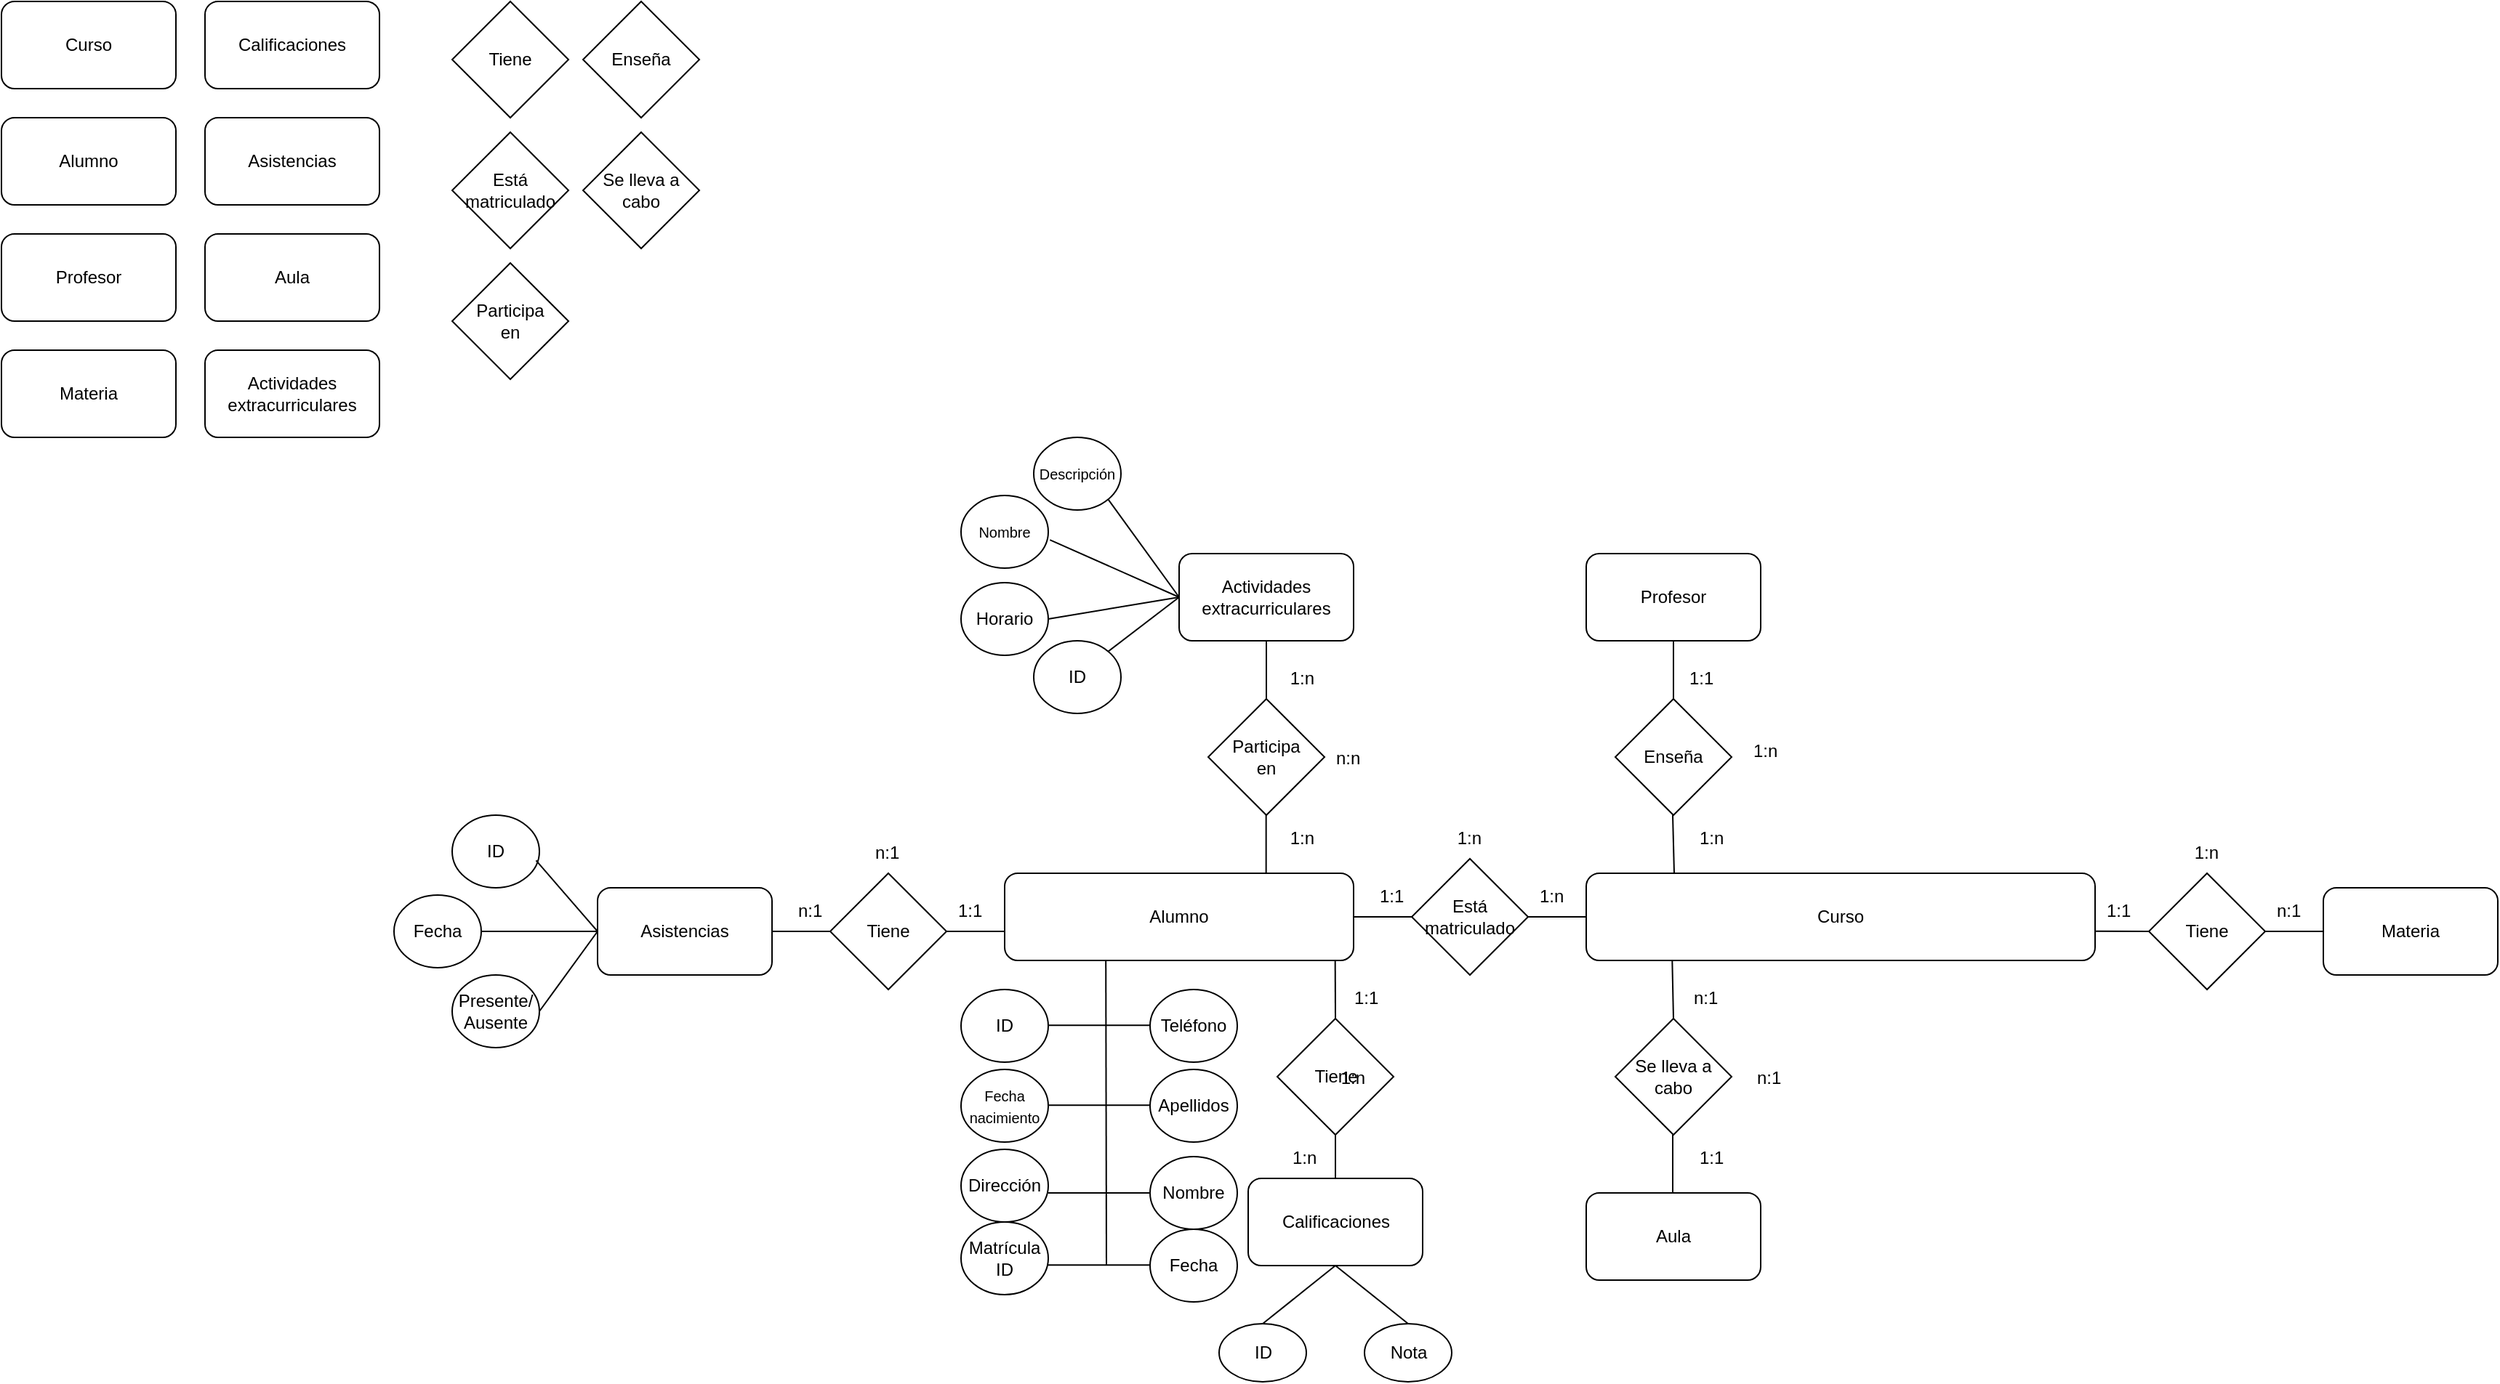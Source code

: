 <mxfile version="22.0.2" type="github">
  <diagram name="Página-1" id="_kHth-g6oyU-RWGS6nZT">
    <mxGraphModel dx="3760" dy="2782" grid="1" gridSize="10" guides="1" tooltips="1" connect="1" arrows="1" fold="1" page="1" pageScale="1" pageWidth="827" pageHeight="1169" math="0" shadow="0">
      <root>
        <mxCell id="0" />
        <mxCell id="1" parent="0" />
        <mxCell id="Kqf8Ho2SJKoaRGqRsECI-1" value="Curso" style="rounded=1;whiteSpace=wrap;html=1;" parent="1" vertex="1">
          <mxGeometry x="-770" y="-1120" width="120" height="60" as="geometry" />
        </mxCell>
        <mxCell id="Kqf8Ho2SJKoaRGqRsECI-2" value="Alumno" style="rounded=1;whiteSpace=wrap;html=1;" parent="1" vertex="1">
          <mxGeometry x="-770" y="-1040" width="120" height="60" as="geometry" />
        </mxCell>
        <mxCell id="Kqf8Ho2SJKoaRGqRsECI-3" value="Profesor" style="rounded=1;whiteSpace=wrap;html=1;" parent="1" vertex="1">
          <mxGeometry x="-770" y="-960" width="120" height="60" as="geometry" />
        </mxCell>
        <mxCell id="Kqf8Ho2SJKoaRGqRsECI-4" value="Materia" style="rounded=1;whiteSpace=wrap;html=1;" parent="1" vertex="1">
          <mxGeometry x="-770" y="-880" width="120" height="60" as="geometry" />
        </mxCell>
        <mxCell id="Kqf8Ho2SJKoaRGqRsECI-5" value="Aula" style="rounded=1;whiteSpace=wrap;html=1;" parent="1" vertex="1">
          <mxGeometry x="-630" y="-960" width="120" height="60" as="geometry" />
        </mxCell>
        <mxCell id="Kqf8Ho2SJKoaRGqRsECI-6" value="Actividades extracurriculares" style="rounded=1;whiteSpace=wrap;html=1;" parent="1" vertex="1">
          <mxGeometry x="-630" y="-880" width="120" height="60" as="geometry" />
        </mxCell>
        <mxCell id="Kqf8Ho2SJKoaRGqRsECI-8" value="Calificaciones" style="rounded=1;whiteSpace=wrap;html=1;" parent="1" vertex="1">
          <mxGeometry x="-630" y="-1120" width="120" height="60" as="geometry" />
        </mxCell>
        <mxCell id="Kqf8Ho2SJKoaRGqRsECI-9" value="Asistencias" style="rounded=1;whiteSpace=wrap;html=1;" parent="1" vertex="1">
          <mxGeometry x="-630" y="-1040" width="120" height="60" as="geometry" />
        </mxCell>
        <mxCell id="Kqf8Ho2SJKoaRGqRsECI-10" value="Tiene" style="rhombus;whiteSpace=wrap;html=1;" parent="1" vertex="1">
          <mxGeometry x="-460" y="-1120" width="80" height="80" as="geometry" />
        </mxCell>
        <mxCell id="Kqf8Ho2SJKoaRGqRsECI-11" value="Está&lt;br&gt;matriculado" style="rhombus;whiteSpace=wrap;html=1;" parent="1" vertex="1">
          <mxGeometry x="-460" y="-1030" width="80" height="80" as="geometry" />
        </mxCell>
        <mxCell id="Kqf8Ho2SJKoaRGqRsECI-12" value="Se lleva a cabo" style="rhombus;whiteSpace=wrap;html=1;" parent="1" vertex="1">
          <mxGeometry x="-370" y="-1030" width="80" height="80" as="geometry" />
        </mxCell>
        <mxCell id="Kqf8Ho2SJKoaRGqRsECI-13" value="Enseña" style="rhombus;whiteSpace=wrap;html=1;" parent="1" vertex="1">
          <mxGeometry x="-370" y="-1120" width="80" height="80" as="geometry" />
        </mxCell>
        <mxCell id="Kqf8Ho2SJKoaRGqRsECI-14" value="Curso" style="rounded=1;whiteSpace=wrap;html=1;" parent="1" vertex="1">
          <mxGeometry x="320" y="-520" width="350" height="60" as="geometry" />
        </mxCell>
        <mxCell id="Kqf8Ho2SJKoaRGqRsECI-15" value="Profesor" style="rounded=1;whiteSpace=wrap;html=1;" parent="1" vertex="1">
          <mxGeometry x="320" y="-740" width="120" height="60" as="geometry" />
        </mxCell>
        <mxCell id="Kqf8Ho2SJKoaRGqRsECI-16" value="Enseña" style="rhombus;whiteSpace=wrap;html=1;" parent="1" vertex="1">
          <mxGeometry x="340" y="-640" width="80" height="80" as="geometry" />
        </mxCell>
        <mxCell id="Kqf8Ho2SJKoaRGqRsECI-17" value="" style="endArrow=none;html=1;rounded=0;" parent="1" source="Kqf8Ho2SJKoaRGqRsECI-16" edge="1">
          <mxGeometry width="50" height="50" relative="1" as="geometry">
            <mxPoint x="330" y="-630" as="sourcePoint" />
            <mxPoint x="380" y="-680" as="targetPoint" />
          </mxGeometry>
        </mxCell>
        <mxCell id="Kqf8Ho2SJKoaRGqRsECI-19" value="Alumno" style="rounded=1;whiteSpace=wrap;html=1;" parent="1" vertex="1">
          <mxGeometry x="-80" y="-520" width="240" height="60" as="geometry" />
        </mxCell>
        <mxCell id="Kqf8Ho2SJKoaRGqRsECI-20" value="Está&lt;br&gt;matriculado" style="rhombus;whiteSpace=wrap;html=1;" parent="1" vertex="1">
          <mxGeometry x="200" y="-530" width="80" height="80" as="geometry" />
        </mxCell>
        <mxCell id="Kqf8Ho2SJKoaRGqRsECI-21" value="" style="endArrow=none;html=1;rounded=0;" parent="1" source="Kqf8Ho2SJKoaRGqRsECI-19" target="Kqf8Ho2SJKoaRGqRsECI-20" edge="1">
          <mxGeometry width="50" height="50" relative="1" as="geometry">
            <mxPoint x="165" y="-490" as="sourcePoint" />
            <mxPoint x="215" y="-540" as="targetPoint" />
          </mxGeometry>
        </mxCell>
        <mxCell id="Kqf8Ho2SJKoaRGqRsECI-22" value="" style="endArrow=none;html=1;rounded=0;" parent="1" edge="1">
          <mxGeometry width="50" height="50" relative="1" as="geometry">
            <mxPoint x="280" y="-490" as="sourcePoint" />
            <mxPoint x="320" y="-490" as="targetPoint" />
          </mxGeometry>
        </mxCell>
        <mxCell id="Kqf8Ho2SJKoaRGqRsECI-23" value="Tiene" style="rhombus;whiteSpace=wrap;html=1;" parent="1" vertex="1">
          <mxGeometry x="707" y="-520" width="80" height="80" as="geometry" />
        </mxCell>
        <mxCell id="Kqf8Ho2SJKoaRGqRsECI-24" value="Materia" style="rounded=1;whiteSpace=wrap;html=1;" parent="1" vertex="1">
          <mxGeometry x="827" y="-510" width="120" height="60" as="geometry" />
        </mxCell>
        <mxCell id="Kqf8Ho2SJKoaRGqRsECI-25" value="" style="endArrow=none;html=1;rounded=0;exitX=0.449;exitY=0.996;exitDx=0;exitDy=0;exitPerimeter=0;" parent="1" target="Kqf8Ho2SJKoaRGqRsECI-23" edge="1" source="Kqf8Ho2SJKoaRGqRsECI-54">
          <mxGeometry width="50" height="50" relative="1" as="geometry">
            <mxPoint x="667" y="-480" as="sourcePoint" />
            <mxPoint x="717" y="-530" as="targetPoint" />
          </mxGeometry>
        </mxCell>
        <mxCell id="Kqf8Ho2SJKoaRGqRsECI-26" value="" style="endArrow=none;html=1;rounded=0;entryX=0;entryY=0.5;entryDx=0;entryDy=0;" parent="1" target="Kqf8Ho2SJKoaRGqRsECI-24" edge="1">
          <mxGeometry width="50" height="50" relative="1" as="geometry">
            <mxPoint x="787" y="-480" as="sourcePoint" />
            <mxPoint x="837" y="-530" as="targetPoint" />
          </mxGeometry>
        </mxCell>
        <mxCell id="Kqf8Ho2SJKoaRGqRsECI-27" value="Se lleva a cabo" style="rhombus;whiteSpace=wrap;html=1;" parent="1" vertex="1">
          <mxGeometry x="340" y="-420" width="80" height="80" as="geometry" />
        </mxCell>
        <mxCell id="Kqf8Ho2SJKoaRGqRsECI-28" value="Aula" style="rounded=1;whiteSpace=wrap;html=1;" parent="1" vertex="1">
          <mxGeometry x="320" y="-300" width="120" height="60" as="geometry" />
        </mxCell>
        <mxCell id="Kqf8Ho2SJKoaRGqRsECI-29" value="" style="endArrow=none;html=1;rounded=0;entryX=0.169;entryY=0.998;entryDx=0;entryDy=0;entryPerimeter=0;" parent="1" target="Kqf8Ho2SJKoaRGqRsECI-14" edge="1">
          <mxGeometry width="50" height="50" relative="1" as="geometry">
            <mxPoint x="380" y="-420" as="sourcePoint" />
            <mxPoint x="430" y="-470" as="targetPoint" />
          </mxGeometry>
        </mxCell>
        <mxCell id="Kqf8Ho2SJKoaRGqRsECI-30" value="" style="endArrow=none;html=1;rounded=0;entryX=0.5;entryY=1;entryDx=0;entryDy=0;" parent="1" edge="1">
          <mxGeometry width="50" height="50" relative="1" as="geometry">
            <mxPoint x="379.5" y="-300" as="sourcePoint" />
            <mxPoint x="379.5" y="-340" as="targetPoint" />
          </mxGeometry>
        </mxCell>
        <mxCell id="Kqf8Ho2SJKoaRGqRsECI-31" value="&amp;nbsp;Participa&amp;nbsp;&lt;br&gt;en" style="rhombus;whiteSpace=wrap;html=1;" parent="1" vertex="1">
          <mxGeometry x="-460" y="-940" width="80" height="80" as="geometry" />
        </mxCell>
        <mxCell id="Kqf8Ho2SJKoaRGqRsECI-32" value="&amp;nbsp;Participa&amp;nbsp;&lt;br&gt;en" style="rhombus;whiteSpace=wrap;html=1;" parent="1" vertex="1">
          <mxGeometry x="60" y="-640" width="80" height="80" as="geometry" />
        </mxCell>
        <mxCell id="Kqf8Ho2SJKoaRGqRsECI-33" value="Tiene" style="rhombus;whiteSpace=wrap;html=1;" parent="1" vertex="1">
          <mxGeometry x="107.5" y="-420" width="80" height="80" as="geometry" />
        </mxCell>
        <mxCell id="Kqf8Ho2SJKoaRGqRsECI-34" value="Tiene" style="rhombus;whiteSpace=wrap;html=1;" parent="1" vertex="1">
          <mxGeometry x="-200" y="-520" width="80" height="80" as="geometry" />
        </mxCell>
        <mxCell id="Kqf8Ho2SJKoaRGqRsECI-35" value="Actividades extracurriculares" style="rounded=1;whiteSpace=wrap;html=1;" parent="1" vertex="1">
          <mxGeometry x="40" y="-740" width="120" height="60" as="geometry" />
        </mxCell>
        <mxCell id="Kqf8Ho2SJKoaRGqRsECI-36" value="Asistencias" style="rounded=1;whiteSpace=wrap;html=1;" parent="1" vertex="1">
          <mxGeometry x="-360" y="-510" width="120" height="60" as="geometry" />
        </mxCell>
        <mxCell id="Kqf8Ho2SJKoaRGqRsECI-37" value="Calificaciones" style="rounded=1;whiteSpace=wrap;html=1;" parent="1" vertex="1">
          <mxGeometry x="87.5" y="-310" width="120" height="60" as="geometry" />
        </mxCell>
        <mxCell id="Kqf8Ho2SJKoaRGqRsECI-39" value="" style="endArrow=none;html=1;rounded=0;exitX=0.5;exitY=0;exitDx=0;exitDy=0;" parent="1" source="Kqf8Ho2SJKoaRGqRsECI-37" edge="1">
          <mxGeometry width="50" height="50" relative="1" as="geometry">
            <mxPoint x="97.5" y="-290" as="sourcePoint" />
            <mxPoint x="147.5" y="-340" as="targetPoint" />
          </mxGeometry>
        </mxCell>
        <mxCell id="Kqf8Ho2SJKoaRGqRsECI-40" value="" style="endArrow=none;html=1;rounded=0;exitX=0.5;exitY=0;exitDx=0;exitDy=0;" parent="1" source="Kqf8Ho2SJKoaRGqRsECI-33" edge="1">
          <mxGeometry width="50" height="50" relative="1" as="geometry">
            <mxPoint x="147.33" y="-430" as="sourcePoint" />
            <mxPoint x="147.33" y="-460" as="targetPoint" />
          </mxGeometry>
        </mxCell>
        <mxCell id="Kqf8Ho2SJKoaRGqRsECI-41" value="" style="endArrow=none;html=1;rounded=0;" parent="1" source="Kqf8Ho2SJKoaRGqRsECI-32" edge="1">
          <mxGeometry width="50" height="50" relative="1" as="geometry">
            <mxPoint x="50" y="-630" as="sourcePoint" />
            <mxPoint x="100" y="-680" as="targetPoint" />
          </mxGeometry>
        </mxCell>
        <mxCell id="Kqf8Ho2SJKoaRGqRsECI-42" value="" style="endArrow=none;html=1;rounded=0;" parent="1" edge="1">
          <mxGeometry width="50" height="50" relative="1" as="geometry">
            <mxPoint x="99.83" y="-520" as="sourcePoint" />
            <mxPoint x="99.83" y="-560" as="targetPoint" />
          </mxGeometry>
        </mxCell>
        <mxCell id="Kqf8Ho2SJKoaRGqRsECI-43" value="" style="endArrow=none;html=1;rounded=0;" parent="1" target="Kqf8Ho2SJKoaRGqRsECI-34" edge="1">
          <mxGeometry width="50" height="50" relative="1" as="geometry">
            <mxPoint x="-240" y="-480" as="sourcePoint" />
            <mxPoint x="-190" y="-530" as="targetPoint" />
          </mxGeometry>
        </mxCell>
        <mxCell id="Kqf8Ho2SJKoaRGqRsECI-44" value="" style="endArrow=none;html=1;rounded=0;" parent="1" edge="1">
          <mxGeometry width="50" height="50" relative="1" as="geometry">
            <mxPoint x="-120" y="-480" as="sourcePoint" />
            <mxPoint x="-80" y="-480" as="targetPoint" />
          </mxGeometry>
        </mxCell>
        <mxCell id="Kqf8Ho2SJKoaRGqRsECI-45" value="" style="shape=table;startSize=0;container=1;collapsible=1;childLayout=tableLayout;fixedRows=1;rowLines=0;fontStyle=0;align=center;resizeLast=1;strokeColor=none;fillColor=none;collapsible=0;whiteSpace=wrap;html=1;" parent="1" vertex="1">
          <mxGeometry x="140" y="-520" width="180" height="30" as="geometry" />
        </mxCell>
        <mxCell id="Kqf8Ho2SJKoaRGqRsECI-46" value="" style="shape=tableRow;horizontal=0;startSize=0;swimlaneHead=0;swimlaneBody=0;fillColor=none;collapsible=0;dropTarget=0;points=[[0,0.5],[1,0.5]];portConstraint=eastwest;top=0;left=0;right=0;bottom=0;" parent="Kqf8Ho2SJKoaRGqRsECI-45" vertex="1">
          <mxGeometry width="180" height="30" as="geometry" />
        </mxCell>
        <mxCell id="Kqf8Ho2SJKoaRGqRsECI-47" value="" style="shape=partialRectangle;connectable=0;fillColor=none;top=0;left=0;bottom=0;right=0;editable=1;overflow=hidden;" parent="Kqf8Ho2SJKoaRGqRsECI-46" vertex="1">
          <mxGeometry width="30" height="30" as="geometry">
            <mxRectangle width="30" height="30" as="alternateBounds" />
          </mxGeometry>
        </mxCell>
        <mxCell id="Kqf8Ho2SJKoaRGqRsECI-48" value="1:1" style="shape=partialRectangle;connectable=0;fillColor=none;top=0;left=0;bottom=0;right=0;align=left;spacingLeft=6;overflow=hidden;" parent="Kqf8Ho2SJKoaRGqRsECI-46" vertex="1">
          <mxGeometry x="30" width="150" height="30" as="geometry">
            <mxRectangle width="150" height="30" as="alternateBounds" />
          </mxGeometry>
        </mxCell>
        <mxCell id="Kqf8Ho2SJKoaRGqRsECI-49" value="" style="shape=tableRow;horizontal=0;startSize=0;swimlaneHead=0;swimlaneBody=0;fillColor=none;collapsible=0;dropTarget=0;points=[[0,0.5],[1,0.5]];portConstraint=eastwest;top=0;left=0;right=0;bottom=0;" parent="1" vertex="1">
          <mxGeometry x="150" y="-510" width="180" height="30" as="geometry" />
        </mxCell>
        <mxCell id="Kqf8Ho2SJKoaRGqRsECI-50" value="" style="shape=partialRectangle;connectable=0;fillColor=none;top=0;left=0;bottom=0;right=0;editable=1;overflow=hidden;" parent="Kqf8Ho2SJKoaRGqRsECI-49" vertex="1">
          <mxGeometry width="30" height="30" as="geometry">
            <mxRectangle width="30" height="30" as="alternateBounds" />
          </mxGeometry>
        </mxCell>
        <mxCell id="Kqf8Ho2SJKoaRGqRsECI-51" value="1:n" style="shape=partialRectangle;connectable=0;fillColor=none;top=0;left=0;bottom=0;right=0;align=left;spacingLeft=6;overflow=hidden;" parent="Kqf8Ho2SJKoaRGqRsECI-49" vertex="1">
          <mxGeometry x="130" y="-10" width="150" height="30" as="geometry">
            <mxRectangle width="150" height="30" as="alternateBounds" />
          </mxGeometry>
        </mxCell>
        <mxCell id="Kqf8Ho2SJKoaRGqRsECI-52" value=" 1:n" style="shape=partialRectangle;connectable=0;fillColor=none;top=0;left=0;bottom=0;right=0;align=left;spacingLeft=6;overflow=hidden;" parent="1" vertex="1">
          <mxGeometry x="220" y="-560" width="150" height="30" as="geometry">
            <mxRectangle width="150" height="30" as="alternateBounds" />
          </mxGeometry>
        </mxCell>
        <mxCell id="Kqf8Ho2SJKoaRGqRsECI-53" value="" style="shape=table;startSize=0;container=1;collapsible=1;childLayout=tableLayout;fixedRows=1;rowLines=0;fontStyle=0;align=center;resizeLast=1;strokeColor=none;fillColor=none;collapsible=0;whiteSpace=wrap;html=1;" parent="1" vertex="1">
          <mxGeometry x="640" y="-510" width="67" height="30" as="geometry" />
        </mxCell>
        <mxCell id="Kqf8Ho2SJKoaRGqRsECI-54" value="" style="shape=tableRow;horizontal=0;startSize=0;swimlaneHead=0;swimlaneBody=0;fillColor=none;collapsible=0;dropTarget=0;points=[[0,0.5],[1,0.5]];portConstraint=eastwest;top=0;left=0;right=0;bottom=0;" parent="Kqf8Ho2SJKoaRGqRsECI-53" vertex="1">
          <mxGeometry width="67" height="30" as="geometry" />
        </mxCell>
        <mxCell id="Kqf8Ho2SJKoaRGqRsECI-55" value="" style="shape=partialRectangle;connectable=0;fillColor=none;top=0;left=0;bottom=0;right=0;editable=1;overflow=hidden;" parent="Kqf8Ho2SJKoaRGqRsECI-54" vertex="1">
          <mxGeometry width="30" height="30" as="geometry">
            <mxRectangle width="30" height="30" as="alternateBounds" />
          </mxGeometry>
        </mxCell>
        <mxCell id="Kqf8Ho2SJKoaRGqRsECI-56" value="1:1" style="shape=partialRectangle;connectable=0;fillColor=none;top=0;left=0;bottom=0;right=0;align=left;spacingLeft=6;overflow=hidden;" parent="Kqf8Ho2SJKoaRGqRsECI-54" vertex="1">
          <mxGeometry x="30" width="37" height="30" as="geometry">
            <mxRectangle width="37" height="30" as="alternateBounds" />
          </mxGeometry>
        </mxCell>
        <mxCell id="Kqf8Ho2SJKoaRGqRsECI-57" value=" 1:n" style="shape=partialRectangle;connectable=0;fillColor=none;top=0;left=0;bottom=0;right=0;align=left;spacingLeft=6;overflow=hidden;" parent="1" vertex="1">
          <mxGeometry x="727" y="-550" width="150" height="30" as="geometry">
            <mxRectangle width="150" height="30" as="alternateBounds" />
          </mxGeometry>
        </mxCell>
        <mxCell id="Kqf8Ho2SJKoaRGqRsECI-58" value="" style="shape=table;startSize=0;container=1;collapsible=1;childLayout=tableLayout;fixedRows=1;rowLines=0;fontStyle=0;align=center;resizeLast=1;strokeColor=none;fillColor=none;collapsible=0;whiteSpace=wrap;html=1;" parent="1" vertex="1">
          <mxGeometry x="757" y="-510" width="57" height="30" as="geometry" />
        </mxCell>
        <mxCell id="Kqf8Ho2SJKoaRGqRsECI-59" value="" style="shape=tableRow;horizontal=0;startSize=0;swimlaneHead=0;swimlaneBody=0;fillColor=none;collapsible=0;dropTarget=0;points=[[0,0.5],[1,0.5]];portConstraint=eastwest;top=0;left=0;right=0;bottom=0;" parent="Kqf8Ho2SJKoaRGqRsECI-58" vertex="1">
          <mxGeometry width="57" height="30" as="geometry" />
        </mxCell>
        <mxCell id="Kqf8Ho2SJKoaRGqRsECI-60" value="" style="shape=partialRectangle;connectable=0;fillColor=none;top=0;left=0;bottom=0;right=0;editable=1;overflow=hidden;" parent="Kqf8Ho2SJKoaRGqRsECI-59" vertex="1">
          <mxGeometry width="30" height="30" as="geometry">
            <mxRectangle width="30" height="30" as="alternateBounds" />
          </mxGeometry>
        </mxCell>
        <mxCell id="Kqf8Ho2SJKoaRGqRsECI-61" value="n:1" style="shape=partialRectangle;connectable=0;fillColor=none;top=0;left=0;bottom=0;right=0;align=left;spacingLeft=6;overflow=hidden;" parent="Kqf8Ho2SJKoaRGqRsECI-59" vertex="1">
          <mxGeometry x="30" width="27" height="30" as="geometry">
            <mxRectangle width="27" height="30" as="alternateBounds" />
          </mxGeometry>
        </mxCell>
        <mxCell id="Kqf8Ho2SJKoaRGqRsECI-69" value="" style="shape=table;startSize=0;container=1;collapsible=1;childLayout=tableLayout;fixedRows=1;rowLines=0;fontStyle=0;align=center;resizeLast=1;strokeColor=none;fillColor=none;collapsible=0;whiteSpace=wrap;html=1;" parent="1" vertex="1">
          <mxGeometry x="356" y="-450" width="57" height="30" as="geometry" />
        </mxCell>
        <mxCell id="Kqf8Ho2SJKoaRGqRsECI-70" value="" style="shape=tableRow;horizontal=0;startSize=0;swimlaneHead=0;swimlaneBody=0;fillColor=none;collapsible=0;dropTarget=0;points=[[0,0.5],[1,0.5]];portConstraint=eastwest;top=0;left=0;right=0;bottom=0;" parent="Kqf8Ho2SJKoaRGqRsECI-69" vertex="1">
          <mxGeometry width="57" height="30" as="geometry" />
        </mxCell>
        <mxCell id="Kqf8Ho2SJKoaRGqRsECI-71" value="" style="shape=partialRectangle;connectable=0;fillColor=none;top=0;left=0;bottom=0;right=0;editable=1;overflow=hidden;" parent="Kqf8Ho2SJKoaRGqRsECI-70" vertex="1">
          <mxGeometry width="30" height="30" as="geometry">
            <mxRectangle width="30" height="30" as="alternateBounds" />
          </mxGeometry>
        </mxCell>
        <mxCell id="Kqf8Ho2SJKoaRGqRsECI-72" value="n:1" style="shape=partialRectangle;connectable=0;fillColor=none;top=0;left=0;bottom=0;right=0;align=left;spacingLeft=6;overflow=hidden;" parent="Kqf8Ho2SJKoaRGqRsECI-70" vertex="1">
          <mxGeometry x="30" width="27" height="30" as="geometry">
            <mxRectangle width="27" height="30" as="alternateBounds" />
          </mxGeometry>
        </mxCell>
        <mxCell id="Kqf8Ho2SJKoaRGqRsECI-73" value="" style="shape=table;startSize=0;container=1;collapsible=1;childLayout=tableLayout;fixedRows=1;rowLines=0;fontStyle=0;align=center;resizeLast=1;strokeColor=none;fillColor=none;collapsible=0;whiteSpace=wrap;html=1;" parent="1" vertex="1">
          <mxGeometry x="360" y="-340" width="67" height="30" as="geometry" />
        </mxCell>
        <mxCell id="Kqf8Ho2SJKoaRGqRsECI-74" value="" style="shape=tableRow;horizontal=0;startSize=0;swimlaneHead=0;swimlaneBody=0;fillColor=none;collapsible=0;dropTarget=0;points=[[0,0.5],[1,0.5]];portConstraint=eastwest;top=0;left=0;right=0;bottom=0;" parent="Kqf8Ho2SJKoaRGqRsECI-73" vertex="1">
          <mxGeometry width="67" height="30" as="geometry" />
        </mxCell>
        <mxCell id="Kqf8Ho2SJKoaRGqRsECI-75" value="" style="shape=partialRectangle;connectable=0;fillColor=none;top=0;left=0;bottom=0;right=0;editable=1;overflow=hidden;" parent="Kqf8Ho2SJKoaRGqRsECI-74" vertex="1">
          <mxGeometry width="30" height="30" as="geometry">
            <mxRectangle width="30" height="30" as="alternateBounds" />
          </mxGeometry>
        </mxCell>
        <mxCell id="Kqf8Ho2SJKoaRGqRsECI-76" value="1:1" style="shape=partialRectangle;connectable=0;fillColor=none;top=0;left=0;bottom=0;right=0;align=left;spacingLeft=6;overflow=hidden;" parent="Kqf8Ho2SJKoaRGqRsECI-74" vertex="1">
          <mxGeometry x="30" width="37" height="30" as="geometry">
            <mxRectangle width="37" height="30" as="alternateBounds" />
          </mxGeometry>
        </mxCell>
        <mxCell id="Kqf8Ho2SJKoaRGqRsECI-77" value="" style="shape=table;startSize=0;container=1;collapsible=1;childLayout=tableLayout;fixedRows=1;rowLines=0;fontStyle=0;align=center;resizeLast=1;strokeColor=none;fillColor=none;collapsible=0;whiteSpace=wrap;html=1;" parent="1" vertex="1">
          <mxGeometry x="399.5" y="-395" width="57" height="30" as="geometry" />
        </mxCell>
        <mxCell id="Kqf8Ho2SJKoaRGqRsECI-78" value="" style="shape=tableRow;horizontal=0;startSize=0;swimlaneHead=0;swimlaneBody=0;fillColor=none;collapsible=0;dropTarget=0;points=[[0,0.5],[1,0.5]];portConstraint=eastwest;top=0;left=0;right=0;bottom=0;" parent="Kqf8Ho2SJKoaRGqRsECI-77" vertex="1">
          <mxGeometry width="57" height="30" as="geometry" />
        </mxCell>
        <mxCell id="Kqf8Ho2SJKoaRGqRsECI-79" value="" style="shape=partialRectangle;connectable=0;fillColor=none;top=0;left=0;bottom=0;right=0;editable=1;overflow=hidden;" parent="Kqf8Ho2SJKoaRGqRsECI-78" vertex="1">
          <mxGeometry width="30" height="30" as="geometry">
            <mxRectangle width="30" height="30" as="alternateBounds" />
          </mxGeometry>
        </mxCell>
        <mxCell id="Kqf8Ho2SJKoaRGqRsECI-80" value="n:1" style="shape=partialRectangle;connectable=0;fillColor=none;top=0;left=0;bottom=0;right=0;align=left;spacingLeft=6;overflow=hidden;" parent="Kqf8Ho2SJKoaRGqRsECI-78" vertex="1">
          <mxGeometry x="30" width="27" height="30" as="geometry">
            <mxRectangle width="27" height="30" as="alternateBounds" />
          </mxGeometry>
        </mxCell>
        <mxCell id="Kqf8Ho2SJKoaRGqRsECI-81" value="" style="shape=table;startSize=0;container=1;collapsible=1;childLayout=tableLayout;fixedRows=1;rowLines=0;fontStyle=0;align=center;resizeLast=1;strokeColor=none;fillColor=none;collapsible=0;whiteSpace=wrap;html=1;" parent="1" vertex="1">
          <mxGeometry x="353" y="-670" width="67" height="30" as="geometry" />
        </mxCell>
        <mxCell id="Kqf8Ho2SJKoaRGqRsECI-82" value="" style="shape=tableRow;horizontal=0;startSize=0;swimlaneHead=0;swimlaneBody=0;fillColor=none;collapsible=0;dropTarget=0;points=[[0,0.5],[1,0.5]];portConstraint=eastwest;top=0;left=0;right=0;bottom=0;" parent="Kqf8Ho2SJKoaRGqRsECI-81" vertex="1">
          <mxGeometry width="67" height="30" as="geometry" />
        </mxCell>
        <mxCell id="Kqf8Ho2SJKoaRGqRsECI-83" value="" style="shape=partialRectangle;connectable=0;fillColor=none;top=0;left=0;bottom=0;right=0;editable=1;overflow=hidden;" parent="Kqf8Ho2SJKoaRGqRsECI-82" vertex="1">
          <mxGeometry width="30" height="30" as="geometry">
            <mxRectangle width="30" height="30" as="alternateBounds" />
          </mxGeometry>
        </mxCell>
        <mxCell id="Kqf8Ho2SJKoaRGqRsECI-84" value="1:1" style="shape=partialRectangle;connectable=0;fillColor=none;top=0;left=0;bottom=0;right=0;align=left;spacingLeft=6;overflow=hidden;" parent="Kqf8Ho2SJKoaRGqRsECI-82" vertex="1">
          <mxGeometry x="30" width="37" height="30" as="geometry">
            <mxRectangle width="37" height="30" as="alternateBounds" />
          </mxGeometry>
        </mxCell>
        <mxCell id="Kqf8Ho2SJKoaRGqRsECI-85" value="1:n" style="shape=partialRectangle;connectable=0;fillColor=none;top=0;left=0;bottom=0;right=0;align=left;spacingLeft=6;overflow=hidden;" parent="1" vertex="1">
          <mxGeometry x="390" y="-560" width="150" height="30" as="geometry">
            <mxRectangle width="150" height="30" as="alternateBounds" />
          </mxGeometry>
        </mxCell>
        <mxCell id="Kqf8Ho2SJKoaRGqRsECI-86" value="1:n" style="shape=partialRectangle;connectable=0;fillColor=none;top=0;left=0;bottom=0;right=0;align=left;spacingLeft=6;overflow=hidden;" parent="1" vertex="1">
          <mxGeometry x="427" y="-620" width="150" height="30" as="geometry">
            <mxRectangle width="150" height="30" as="alternateBounds" />
          </mxGeometry>
        </mxCell>
        <mxCell id="Kqf8Ho2SJKoaRGqRsECI-87" value="1:n" style="shape=partialRectangle;connectable=0;fillColor=none;top=0;left=0;bottom=0;right=0;align=left;spacingLeft=6;overflow=hidden;" parent="1" vertex="1">
          <mxGeometry x="110" y="-340" width="150" height="30" as="geometry">
            <mxRectangle width="150" height="30" as="alternateBounds" />
          </mxGeometry>
        </mxCell>
        <mxCell id="Kqf8Ho2SJKoaRGqRsECI-88" value="" style="shape=table;startSize=0;container=1;collapsible=1;childLayout=tableLayout;fixedRows=1;rowLines=0;fontStyle=0;align=center;resizeLast=1;strokeColor=none;fillColor=none;collapsible=0;whiteSpace=wrap;html=1;" parent="1" vertex="1">
          <mxGeometry x="122.5" y="-450" width="180" height="30" as="geometry" />
        </mxCell>
        <mxCell id="Kqf8Ho2SJKoaRGqRsECI-89" value="" style="shape=tableRow;horizontal=0;startSize=0;swimlaneHead=0;swimlaneBody=0;fillColor=none;collapsible=0;dropTarget=0;points=[[0,0.5],[1,0.5]];portConstraint=eastwest;top=0;left=0;right=0;bottom=0;" parent="Kqf8Ho2SJKoaRGqRsECI-88" vertex="1">
          <mxGeometry width="180" height="30" as="geometry" />
        </mxCell>
        <mxCell id="Kqf8Ho2SJKoaRGqRsECI-90" value="" style="shape=partialRectangle;connectable=0;fillColor=none;top=0;left=0;bottom=0;right=0;editable=1;overflow=hidden;" parent="Kqf8Ho2SJKoaRGqRsECI-89" vertex="1">
          <mxGeometry width="30" height="30" as="geometry">
            <mxRectangle width="30" height="30" as="alternateBounds" />
          </mxGeometry>
        </mxCell>
        <mxCell id="Kqf8Ho2SJKoaRGqRsECI-91" value="1:1" style="shape=partialRectangle;connectable=0;fillColor=none;top=0;left=0;bottom=0;right=0;align=left;spacingLeft=6;overflow=hidden;" parent="Kqf8Ho2SJKoaRGqRsECI-89" vertex="1">
          <mxGeometry x="30" width="150" height="30" as="geometry">
            <mxRectangle width="150" height="30" as="alternateBounds" />
          </mxGeometry>
        </mxCell>
        <mxCell id="Kqf8Ho2SJKoaRGqRsECI-92" value=" 1:n" style="shape=partialRectangle;connectable=0;fillColor=none;top=0;left=0;bottom=0;right=0;align=left;spacingLeft=6;overflow=hidden;" parent="1" vertex="1">
          <mxGeometry x="140" y="-395" width="150" height="30" as="geometry">
            <mxRectangle width="150" height="30" as="alternateBounds" />
          </mxGeometry>
        </mxCell>
        <mxCell id="Kqf8Ho2SJKoaRGqRsECI-93" value="ID" style="ellipse;whiteSpace=wrap;html=1;" parent="1" vertex="1">
          <mxGeometry x="67.5" y="-210" width="60" height="40" as="geometry" />
        </mxCell>
        <mxCell id="Kqf8Ho2SJKoaRGqRsECI-94" value="Nota" style="ellipse;whiteSpace=wrap;html=1;" parent="1" vertex="1">
          <mxGeometry x="167.5" y="-210" width="60" height="40" as="geometry" />
        </mxCell>
        <mxCell id="Kqf8Ho2SJKoaRGqRsECI-95" value="" style="endArrow=none;html=1;rounded=0;entryX=0.5;entryY=1;entryDx=0;entryDy=0;" parent="1" target="Kqf8Ho2SJKoaRGqRsECI-37" edge="1">
          <mxGeometry width="50" height="50" relative="1" as="geometry">
            <mxPoint x="97.5" y="-210" as="sourcePoint" />
            <mxPoint x="147.5" y="-260" as="targetPoint" />
          </mxGeometry>
        </mxCell>
        <mxCell id="Kqf8Ho2SJKoaRGqRsECI-96" value="" style="endArrow=none;html=1;rounded=0;entryX=0.5;entryY=1;entryDx=0;entryDy=0;" parent="1" target="Kqf8Ho2SJKoaRGqRsECI-37" edge="1">
          <mxGeometry width="50" height="50" relative="1" as="geometry">
            <mxPoint x="197.5" y="-210" as="sourcePoint" />
            <mxPoint x="247.5" y="-260" as="targetPoint" />
          </mxGeometry>
        </mxCell>
        <mxCell id="Kqf8Ho2SJKoaRGqRsECI-97" value="ID" style="ellipse;whiteSpace=wrap;html=1;" parent="1" vertex="1">
          <mxGeometry x="-460" y="-560" width="60" height="50" as="geometry" />
        </mxCell>
        <mxCell id="Kqf8Ho2SJKoaRGqRsECI-98" value="Fecha" style="ellipse;whiteSpace=wrap;html=1;" parent="1" vertex="1">
          <mxGeometry x="-500" y="-505" width="60" height="50" as="geometry" />
        </mxCell>
        <mxCell id="Kqf8Ho2SJKoaRGqRsECI-99" value="Presente/&lt;br&gt;Ausente" style="ellipse;whiteSpace=wrap;html=1;" parent="1" vertex="1">
          <mxGeometry x="-460" y="-450" width="60" height="50" as="geometry" />
        </mxCell>
        <mxCell id="Kqf8Ho2SJKoaRGqRsECI-100" value="" style="endArrow=none;html=1;rounded=0;exitX=1;exitY=0.5;exitDx=0;exitDy=0;" parent="1" source="Kqf8Ho2SJKoaRGqRsECI-99" edge="1">
          <mxGeometry width="50" height="50" relative="1" as="geometry">
            <mxPoint x="-410" y="-430" as="sourcePoint" />
            <mxPoint x="-360" y="-480" as="targetPoint" />
          </mxGeometry>
        </mxCell>
        <mxCell id="Kqf8Ho2SJKoaRGqRsECI-101" value="" style="endArrow=none;html=1;rounded=0;exitX=1;exitY=0.5;exitDx=0;exitDy=0;" parent="1" source="Kqf8Ho2SJKoaRGqRsECI-98" edge="1">
          <mxGeometry width="50" height="50" relative="1" as="geometry">
            <mxPoint x="-410" y="-430" as="sourcePoint" />
            <mxPoint x="-360" y="-480" as="targetPoint" />
          </mxGeometry>
        </mxCell>
        <mxCell id="Kqf8Ho2SJKoaRGqRsECI-102" value="" style="endArrow=none;html=1;rounded=0;exitX=0.962;exitY=0.623;exitDx=0;exitDy=0;exitPerimeter=0;" parent="1" source="Kqf8Ho2SJKoaRGqRsECI-97" edge="1">
          <mxGeometry width="50" height="50" relative="1" as="geometry">
            <mxPoint x="-410" y="-430" as="sourcePoint" />
            <mxPoint x="-360" y="-480" as="targetPoint" />
          </mxGeometry>
        </mxCell>
        <mxCell id="Kqf8Ho2SJKoaRGqRsECI-103" value="" style="shape=table;startSize=0;container=1;collapsible=1;childLayout=tableLayout;fixedRows=1;rowLines=0;fontStyle=0;align=center;resizeLast=1;strokeColor=none;fillColor=none;collapsible=0;whiteSpace=wrap;html=1;" parent="1" vertex="1">
          <mxGeometry x="-150" y="-510" width="180" height="30" as="geometry" />
        </mxCell>
        <mxCell id="Kqf8Ho2SJKoaRGqRsECI-104" value="" style="shape=tableRow;horizontal=0;startSize=0;swimlaneHead=0;swimlaneBody=0;fillColor=none;collapsible=0;dropTarget=0;points=[[0,0.5],[1,0.5]];portConstraint=eastwest;top=0;left=0;right=0;bottom=0;" parent="Kqf8Ho2SJKoaRGqRsECI-103" vertex="1">
          <mxGeometry width="180" height="30" as="geometry" />
        </mxCell>
        <mxCell id="Kqf8Ho2SJKoaRGqRsECI-105" value="" style="shape=partialRectangle;connectable=0;fillColor=none;top=0;left=0;bottom=0;right=0;editable=1;overflow=hidden;" parent="Kqf8Ho2SJKoaRGqRsECI-104" vertex="1">
          <mxGeometry width="30" height="30" as="geometry">
            <mxRectangle width="30" height="30" as="alternateBounds" />
          </mxGeometry>
        </mxCell>
        <mxCell id="Kqf8Ho2SJKoaRGqRsECI-106" value="1:1" style="shape=partialRectangle;connectable=0;fillColor=none;top=0;left=0;bottom=0;right=0;align=left;spacingLeft=6;overflow=hidden;" parent="Kqf8Ho2SJKoaRGqRsECI-104" vertex="1">
          <mxGeometry x="30" width="150" height="30" as="geometry">
            <mxRectangle width="150" height="30" as="alternateBounds" />
          </mxGeometry>
        </mxCell>
        <mxCell id="Kqf8Ho2SJKoaRGqRsECI-107" value="" style="shape=table;startSize=0;container=1;collapsible=1;childLayout=tableLayout;fixedRows=1;rowLines=0;fontStyle=0;align=center;resizeLast=1;strokeColor=none;fillColor=none;collapsible=0;whiteSpace=wrap;html=1;" parent="1" vertex="1">
          <mxGeometry x="-260" y="-510" width="57" height="30" as="geometry" />
        </mxCell>
        <mxCell id="Kqf8Ho2SJKoaRGqRsECI-108" value="" style="shape=tableRow;horizontal=0;startSize=0;swimlaneHead=0;swimlaneBody=0;fillColor=none;collapsible=0;dropTarget=0;points=[[0,0.5],[1,0.5]];portConstraint=eastwest;top=0;left=0;right=0;bottom=0;" parent="Kqf8Ho2SJKoaRGqRsECI-107" vertex="1">
          <mxGeometry width="57" height="30" as="geometry" />
        </mxCell>
        <mxCell id="Kqf8Ho2SJKoaRGqRsECI-109" value="" style="shape=partialRectangle;connectable=0;fillColor=none;top=0;left=0;bottom=0;right=0;editable=1;overflow=hidden;" parent="Kqf8Ho2SJKoaRGqRsECI-108" vertex="1">
          <mxGeometry width="30" height="30" as="geometry">
            <mxRectangle width="30" height="30" as="alternateBounds" />
          </mxGeometry>
        </mxCell>
        <mxCell id="Kqf8Ho2SJKoaRGqRsECI-110" value="n:1" style="shape=partialRectangle;connectable=0;fillColor=none;top=0;left=0;bottom=0;right=0;align=left;spacingLeft=6;overflow=hidden;" parent="Kqf8Ho2SJKoaRGqRsECI-108" vertex="1">
          <mxGeometry x="30" width="27" height="30" as="geometry">
            <mxRectangle width="27" height="30" as="alternateBounds" />
          </mxGeometry>
        </mxCell>
        <mxCell id="Kqf8Ho2SJKoaRGqRsECI-111" value="" style="shape=table;startSize=0;container=1;collapsible=1;childLayout=tableLayout;fixedRows=1;rowLines=0;fontStyle=0;align=center;resizeLast=1;strokeColor=none;fillColor=none;collapsible=0;whiteSpace=wrap;html=1;" parent="1" vertex="1">
          <mxGeometry x="-207" y="-550" width="57" height="30" as="geometry" />
        </mxCell>
        <mxCell id="Kqf8Ho2SJKoaRGqRsECI-112" value="" style="shape=tableRow;horizontal=0;startSize=0;swimlaneHead=0;swimlaneBody=0;fillColor=none;collapsible=0;dropTarget=0;points=[[0,0.5],[1,0.5]];portConstraint=eastwest;top=0;left=0;right=0;bottom=0;" parent="Kqf8Ho2SJKoaRGqRsECI-111" vertex="1">
          <mxGeometry width="57" height="30" as="geometry" />
        </mxCell>
        <mxCell id="Kqf8Ho2SJKoaRGqRsECI-113" value="" style="shape=partialRectangle;connectable=0;fillColor=none;top=0;left=0;bottom=0;right=0;editable=1;overflow=hidden;" parent="Kqf8Ho2SJKoaRGqRsECI-112" vertex="1">
          <mxGeometry width="30" height="30" as="geometry">
            <mxRectangle width="30" height="30" as="alternateBounds" />
          </mxGeometry>
        </mxCell>
        <mxCell id="Kqf8Ho2SJKoaRGqRsECI-114" value="n:1" style="shape=partialRectangle;connectable=0;fillColor=none;top=0;left=0;bottom=0;right=0;align=left;spacingLeft=6;overflow=hidden;" parent="Kqf8Ho2SJKoaRGqRsECI-112" vertex="1">
          <mxGeometry x="30" width="27" height="30" as="geometry">
            <mxRectangle width="27" height="30" as="alternateBounds" />
          </mxGeometry>
        </mxCell>
        <mxCell id="Kqf8Ho2SJKoaRGqRsECI-115" value=" 1:n" style="shape=partialRectangle;connectable=0;fillColor=none;top=0;left=0;bottom=0;right=0;align=left;spacingLeft=6;overflow=hidden;" parent="1" vertex="1">
          <mxGeometry x="105" y="-560" width="150" height="30" as="geometry">
            <mxRectangle width="150" height="30" as="alternateBounds" />
          </mxGeometry>
        </mxCell>
        <mxCell id="Kqf8Ho2SJKoaRGqRsECI-116" value=" 1:n" style="shape=partialRectangle;connectable=0;fillColor=none;top=0;left=0;bottom=0;right=0;align=left;spacingLeft=6;overflow=hidden;" parent="1" vertex="1">
          <mxGeometry x="105" y="-670" width="150" height="30" as="geometry">
            <mxRectangle width="150" height="30" as="alternateBounds" />
          </mxGeometry>
        </mxCell>
        <mxCell id="Kqf8Ho2SJKoaRGqRsECI-117" value="n:n" style="shape=partialRectangle;connectable=0;fillColor=none;top=0;left=0;bottom=0;right=0;align=left;spacingLeft=6;overflow=hidden;" parent="1" vertex="1">
          <mxGeometry x="140" y="-615" width="150" height="30" as="geometry">
            <mxRectangle width="150" height="30" as="alternateBounds" />
          </mxGeometry>
        </mxCell>
        <mxCell id="Kqf8Ho2SJKoaRGqRsECI-118" value="ID" style="ellipse;whiteSpace=wrap;html=1;" parent="1" vertex="1">
          <mxGeometry x="-60" y="-680" width="60" height="50" as="geometry" />
        </mxCell>
        <mxCell id="Kqf8Ho2SJKoaRGqRsECI-119" value="Horario" style="ellipse;whiteSpace=wrap;html=1;" parent="1" vertex="1">
          <mxGeometry x="-110" y="-720" width="60" height="50" as="geometry" />
        </mxCell>
        <mxCell id="Kqf8Ho2SJKoaRGqRsECI-120" value="&lt;font style=&quot;font-size: 10px;&quot;&gt;Descripción&lt;/font&gt;" style="ellipse;whiteSpace=wrap;html=1;" parent="1" vertex="1">
          <mxGeometry x="-60" y="-820" width="60" height="50" as="geometry" />
        </mxCell>
        <mxCell id="Kqf8Ho2SJKoaRGqRsECI-121" value="&lt;font style=&quot;font-size: 10px;&quot;&gt;Nombre&lt;/font&gt;" style="ellipse;whiteSpace=wrap;html=1;" parent="1" vertex="1">
          <mxGeometry x="-110" y="-780" width="60" height="50" as="geometry" />
        </mxCell>
        <mxCell id="Kqf8Ho2SJKoaRGqRsECI-122" value="" style="endArrow=none;html=1;rounded=0;exitX=1;exitY=0;exitDx=0;exitDy=0;" parent="1" source="Kqf8Ho2SJKoaRGqRsECI-118" edge="1">
          <mxGeometry width="50" height="50" relative="1" as="geometry">
            <mxPoint x="-10" y="-660" as="sourcePoint" />
            <mxPoint x="40" y="-710" as="targetPoint" />
          </mxGeometry>
        </mxCell>
        <mxCell id="Kqf8Ho2SJKoaRGqRsECI-123" value="" style="endArrow=none;html=1;rounded=0;exitX=1;exitY=1;exitDx=0;exitDy=0;" parent="1" source="Kqf8Ho2SJKoaRGqRsECI-120" edge="1">
          <mxGeometry width="50" height="50" relative="1" as="geometry">
            <mxPoint x="-10" y="-660" as="sourcePoint" />
            <mxPoint x="40" y="-710" as="targetPoint" />
          </mxGeometry>
        </mxCell>
        <mxCell id="Kqf8Ho2SJKoaRGqRsECI-124" value="" style="endArrow=none;html=1;rounded=0;exitX=1.019;exitY=0.611;exitDx=0;exitDy=0;exitPerimeter=0;" parent="1" source="Kqf8Ho2SJKoaRGqRsECI-121" edge="1">
          <mxGeometry width="50" height="50" relative="1" as="geometry">
            <mxPoint x="-10" y="-660" as="sourcePoint" />
            <mxPoint x="40" y="-710" as="targetPoint" />
          </mxGeometry>
        </mxCell>
        <mxCell id="Kqf8Ho2SJKoaRGqRsECI-125" value="" style="endArrow=none;html=1;rounded=0;exitX=1;exitY=0.5;exitDx=0;exitDy=0;" parent="1" source="Kqf8Ho2SJKoaRGqRsECI-119" edge="1">
          <mxGeometry width="50" height="50" relative="1" as="geometry">
            <mxPoint x="-10" y="-660" as="sourcePoint" />
            <mxPoint x="40" y="-710" as="targetPoint" />
          </mxGeometry>
        </mxCell>
        <mxCell id="k-ZpjhKrBafCv1D9ekmb-1" value="ID" style="ellipse;whiteSpace=wrap;html=1;" vertex="1" parent="1">
          <mxGeometry x="-110" y="-440" width="60" height="50" as="geometry" />
        </mxCell>
        <mxCell id="k-ZpjhKrBafCv1D9ekmb-2" value="Nombre" style="ellipse;whiteSpace=wrap;html=1;" vertex="1" parent="1">
          <mxGeometry x="20" y="-325" width="60" height="50" as="geometry" />
        </mxCell>
        <mxCell id="k-ZpjhKrBafCv1D9ekmb-3" value="Apellidos" style="ellipse;whiteSpace=wrap;html=1;" vertex="1" parent="1">
          <mxGeometry x="20" y="-385" width="60" height="50" as="geometry" />
        </mxCell>
        <mxCell id="k-ZpjhKrBafCv1D9ekmb-4" value="&lt;font style=&quot;font-size: 10px;&quot;&gt;Fecha&lt;br&gt;nacimiento&lt;/font&gt;" style="ellipse;whiteSpace=wrap;html=1;" vertex="1" parent="1">
          <mxGeometry x="-110" y="-385" width="60" height="50" as="geometry" />
        </mxCell>
        <mxCell id="k-ZpjhKrBafCv1D9ekmb-5" value="Dirección" style="ellipse;whiteSpace=wrap;html=1;" vertex="1" parent="1">
          <mxGeometry x="-110" y="-330" width="60" height="50" as="geometry" />
        </mxCell>
        <mxCell id="k-ZpjhKrBafCv1D9ekmb-6" value="Teléfono" style="ellipse;whiteSpace=wrap;html=1;" vertex="1" parent="1">
          <mxGeometry x="20" y="-440" width="60" height="50" as="geometry" />
        </mxCell>
        <mxCell id="k-ZpjhKrBafCv1D9ekmb-26" value="&amp;nbsp;Matrícula&amp;nbsp;&lt;br&gt;ID" style="ellipse;whiteSpace=wrap;html=1;" vertex="1" parent="1">
          <mxGeometry x="-110" y="-280" width="60" height="50" as="geometry" />
        </mxCell>
        <mxCell id="k-ZpjhKrBafCv1D9ekmb-27" value="Fecha" style="ellipse;whiteSpace=wrap;html=1;" vertex="1" parent="1">
          <mxGeometry x="20" y="-275" width="60" height="50" as="geometry" />
        </mxCell>
        <mxCell id="k-ZpjhKrBafCv1D9ekmb-28" value="" style="endArrow=none;html=1;rounded=0;entryX=0;entryY=0.5;entryDx=0;entryDy=0;" edge="1" parent="1">
          <mxGeometry width="50" height="50" relative="1" as="geometry">
            <mxPoint x="-50" y="-250.34" as="sourcePoint" />
            <mxPoint x="20.0" y="-250.34" as="targetPoint" />
          </mxGeometry>
        </mxCell>
        <mxCell id="k-ZpjhKrBafCv1D9ekmb-29" value="" style="endArrow=none;html=1;rounded=0;entryX=0;entryY=0.5;entryDx=0;entryDy=0;" edge="1" parent="1">
          <mxGeometry width="50" height="50" relative="1" as="geometry">
            <mxPoint x="-50" y="-300" as="sourcePoint" />
            <mxPoint x="20" y="-300" as="targetPoint" />
          </mxGeometry>
        </mxCell>
        <mxCell id="k-ZpjhKrBafCv1D9ekmb-30" value="" style="endArrow=none;html=1;rounded=0;entryX=0;entryY=0.5;entryDx=0;entryDy=0;" edge="1" parent="1">
          <mxGeometry width="50" height="50" relative="1" as="geometry">
            <mxPoint x="-50" y="-360.34" as="sourcePoint" />
            <mxPoint x="20" y="-360.34" as="targetPoint" />
          </mxGeometry>
        </mxCell>
        <mxCell id="k-ZpjhKrBafCv1D9ekmb-31" value="" style="endArrow=none;html=1;rounded=0;entryX=0;entryY=0.5;entryDx=0;entryDy=0;" edge="1" parent="1">
          <mxGeometry width="50" height="50" relative="1" as="geometry">
            <mxPoint x="-50" y="-415.34" as="sourcePoint" />
            <mxPoint x="20" y="-415.34" as="targetPoint" />
          </mxGeometry>
        </mxCell>
        <mxCell id="k-ZpjhKrBafCv1D9ekmb-32" value="" style="endArrow=none;html=1;rounded=0;entryX=0.29;entryY=1;entryDx=0;entryDy=0;entryPerimeter=0;" edge="1" parent="1" target="Kqf8Ho2SJKoaRGqRsECI-19">
          <mxGeometry width="50" height="50" relative="1" as="geometry">
            <mxPoint x="-10" y="-250" as="sourcePoint" />
            <mxPoint x="-10" y="-420" as="targetPoint" />
          </mxGeometry>
        </mxCell>
        <mxCell id="k-ZpjhKrBafCv1D9ekmb-37" value="" style="endArrow=none;html=1;rounded=0;entryX=0.169;entryY=0.998;entryDx=0;entryDy=0;entryPerimeter=0;" edge="1" parent="1">
          <mxGeometry width="50" height="50" relative="1" as="geometry">
            <mxPoint x="380.5" y="-520" as="sourcePoint" />
            <mxPoint x="379.5" y="-560" as="targetPoint" />
          </mxGeometry>
        </mxCell>
      </root>
    </mxGraphModel>
  </diagram>
</mxfile>
